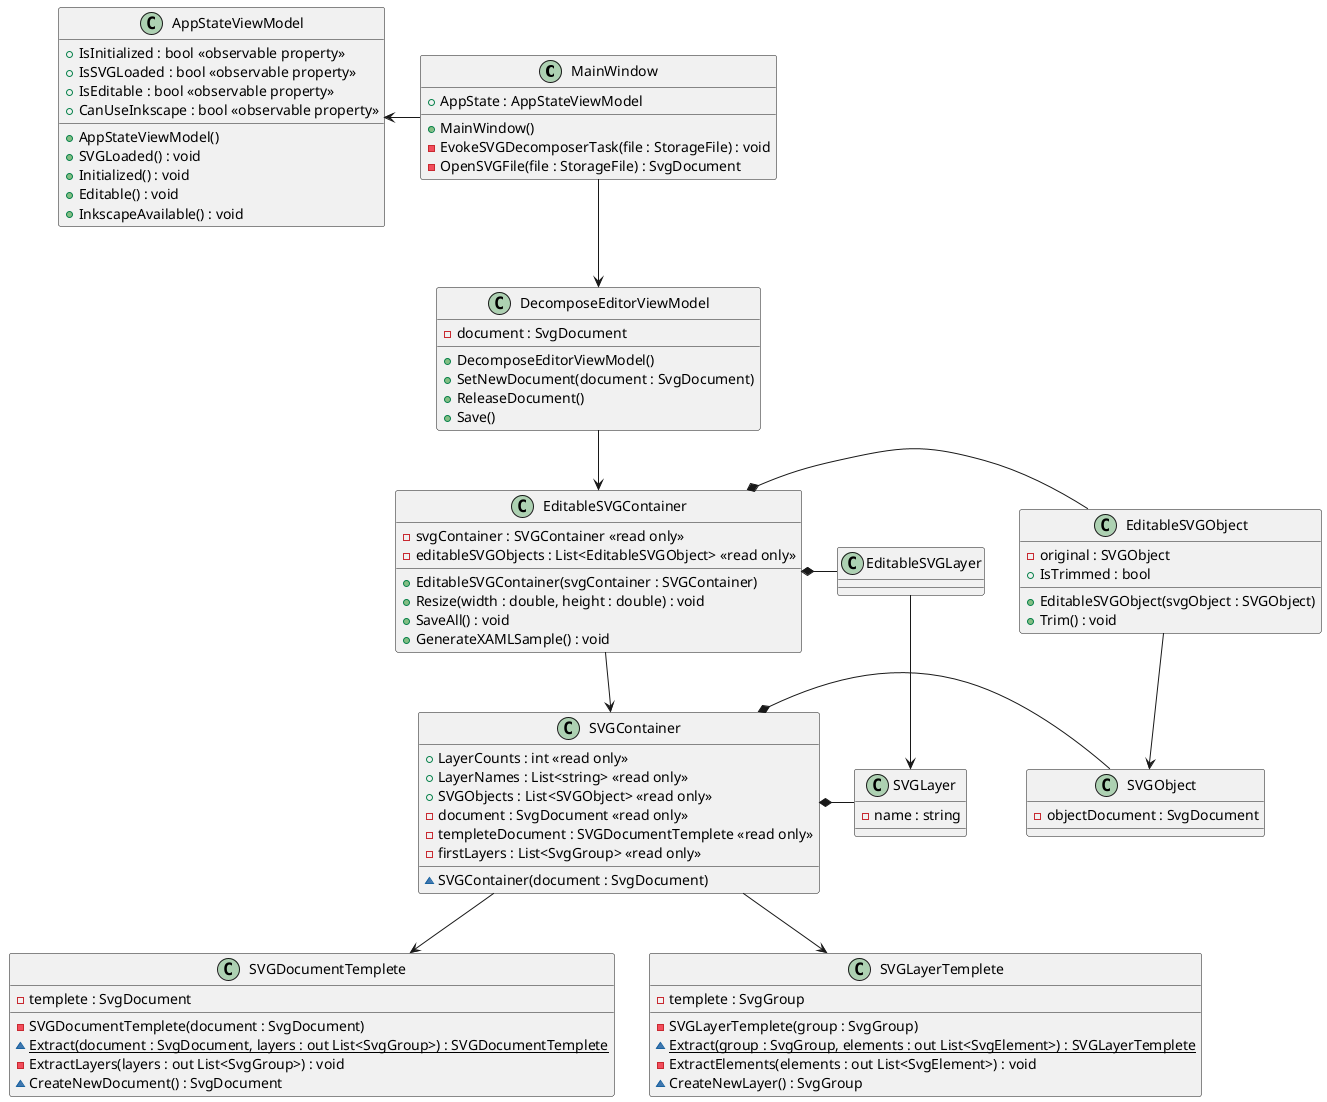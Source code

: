 @startuml SVGObjectsDecomposer

class MainWindow
{
    + AppState : AppStateViewModel
    + MainWindow()
    - EvokeSVGDecomposerTask(file : StorageFile) : void
    - OpenSVGFile(file : StorageFile) : SvgDocument
}

class AppStateViewModel
{
    + IsInitialized : bool <<observable property>>
    + IsSVGLoaded : bool <<observable property>>
    + IsEditable : bool <<observable property>>
    + CanUseInkscape : bool <<observable property>>
    + AppStateViewModel()
    + SVGLoaded() : void
    + Initialized() : void
    + Editable() : void
    + InkscapeAvailable() : void
}

class DecomposeEditorViewModel
{
    - document : SvgDocument
    + DecomposeEditorViewModel()
    + SetNewDocument(document : SvgDocument)
    + ReleaseDocument()
    + Save()
}

class EditableSVGContainer
{
    - svgContainer : SVGContainer <<read only>>
    - editableSVGObjects : List<EditableSVGObject> <<read only>>
    + EditableSVGContainer(svgContainer : SVGContainer)
    + Resize(width : double, height : double) : void
    '+ TrimAll() : void
    + SaveAll() : void
    + GenerateXAMLSample() : void
}

class SVGContainer
{
    + LayerCounts : int <<read only>>
    + LayerNames : List<string> <<read only>>
    + SVGObjects : List<SVGObject> <<read only>>
    - document : SvgDocument <<read only>>
    - templeteDocument : SVGDocumentTemplete <<read only>>
    - firstLayers : List<SvgGroup> <<read only>>
    ~ SVGContainer(document : SvgDocument)

}

class SVGDocumentTemplete
{
    - templete : SvgDocument
    - SVGDocumentTemplete(document : SvgDocument)
    {static} ~ Extract(document : SvgDocument, layers : out List<SvgGroup>) : SVGDocumentTemplete
    - ExtractLayers(layers : out List<SvgGroup>) : void
    ~ CreateNewDocument() : SvgDocument
}

class SVGLayerTemplete
{
    - templete : SvgGroup
    - SVGLayerTemplete(group : SvgGroup)
    {static} ~ Extract(group : SvgGroup, elements : out List<SvgElement>) : SVGLayerTemplete
    - ExtractElements(elements : out List<SvgElement>) : void
    ~ CreateNewLayer() : SvgGroup
}

class SVGLayer
{
    - name : string
}

class EditableSVGLayer
{

}

class SVGObject
{
    - objectDocument : SvgDocument
}


class EditableSVGObject
{
    - original : SVGObject
    '- trimmed : SVGObject
    + EditableSVGObject(svgObject : SVGObject)
    + IsTrimmed : bool
    + Trim() : void
}


' arrows
MainWindow -left-> AppStateViewModel
'MainWindow --> EditableSVGContainer
MainWindow --> DecomposeEditorViewModel

EditableSVGObject --> SVGObject
EditableSVGLayer --> SVGLayer
EditableSVGContainer --> SVGContainer

SVGContainer --> SVGDocumentTemplete
SVGContainer --> SVGLayerTemplete

SVGContainer *- SVGObject
EditableSVGContainer *- EditableSVGObject

SVGContainer *- SVGLayer
EditableSVGContainer *- EditableSVGLayer

'EditableSVGContainer -up-|> ObservableObject
'EditableSVGObject -up-|> ObservableObject

DecomposeEditorViewModel --> EditableSVGContainer

@enduml